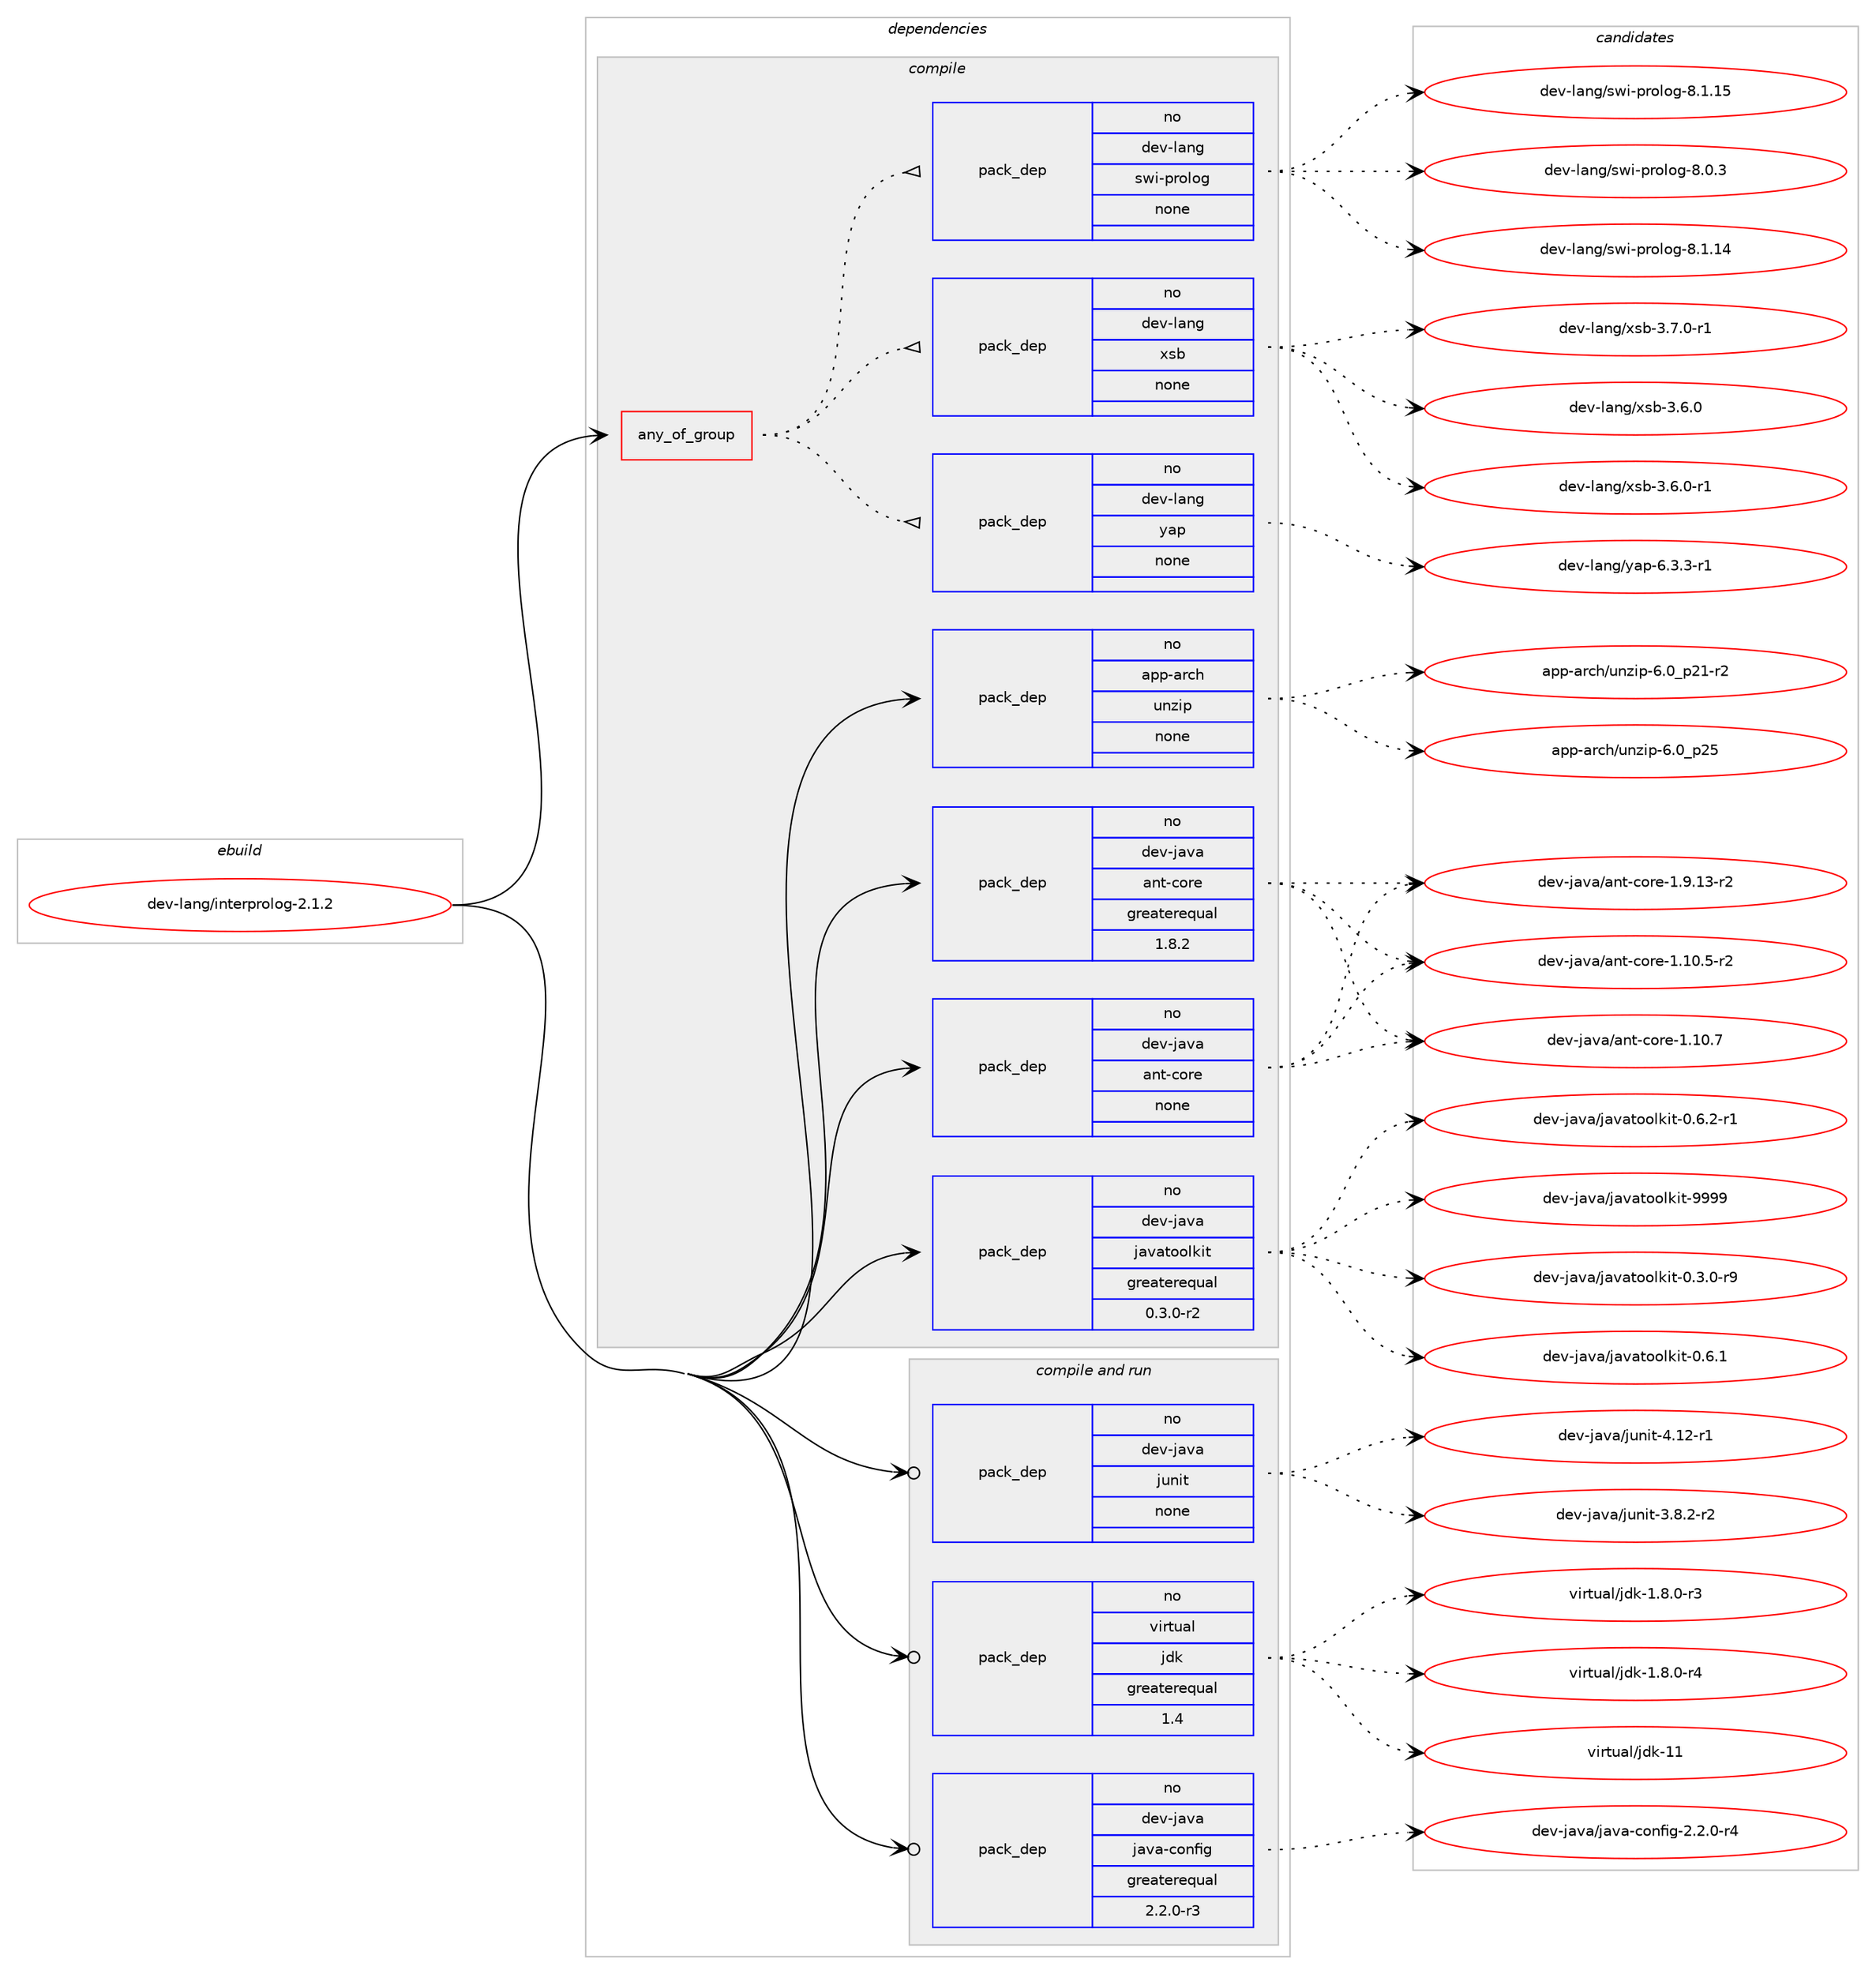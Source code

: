 digraph prolog {

# *************
# Graph options
# *************

newrank=true;
concentrate=true;
compound=true;
graph [rankdir=LR,fontname=Helvetica,fontsize=10,ranksep=1.5];#, ranksep=2.5, nodesep=0.2];
edge  [arrowhead=vee];
node  [fontname=Helvetica,fontsize=10];

# **********
# The ebuild
# **********

subgraph cluster_leftcol {
color=gray;
rank=same;
label=<<i>ebuild</i>>;
id [label="dev-lang/interprolog-2.1.2", color=red, width=4, href="../dev-lang/interprolog-2.1.2.svg"];
}

# ****************
# The dependencies
# ****************

subgraph cluster_midcol {
color=gray;
label=<<i>dependencies</i>>;
subgraph cluster_compile {
fillcolor="#eeeeee";
style=filled;
label=<<i>compile</i>>;
subgraph any10857 {
dependency558470 [label=<<TABLE BORDER="0" CELLBORDER="1" CELLSPACING="0" CELLPADDING="4"><TR><TD CELLPADDING="10">any_of_group</TD></TR></TABLE>>, shape=none, color=red];subgraph pack417389 {
dependency558471 [label=<<TABLE BORDER="0" CELLBORDER="1" CELLSPACING="0" CELLPADDING="4" WIDTH="220"><TR><TD ROWSPAN="6" CELLPADDING="30">pack_dep</TD></TR><TR><TD WIDTH="110">no</TD></TR><TR><TD>dev-lang</TD></TR><TR><TD>xsb</TD></TR><TR><TD>none</TD></TR><TR><TD></TD></TR></TABLE>>, shape=none, color=blue];
}
dependency558470:e -> dependency558471:w [weight=20,style="dotted",arrowhead="oinv"];
subgraph pack417390 {
dependency558472 [label=<<TABLE BORDER="0" CELLBORDER="1" CELLSPACING="0" CELLPADDING="4" WIDTH="220"><TR><TD ROWSPAN="6" CELLPADDING="30">pack_dep</TD></TR><TR><TD WIDTH="110">no</TD></TR><TR><TD>dev-lang</TD></TR><TR><TD>swi-prolog</TD></TR><TR><TD>none</TD></TR><TR><TD></TD></TR></TABLE>>, shape=none, color=blue];
}
dependency558470:e -> dependency558472:w [weight=20,style="dotted",arrowhead="oinv"];
subgraph pack417391 {
dependency558473 [label=<<TABLE BORDER="0" CELLBORDER="1" CELLSPACING="0" CELLPADDING="4" WIDTH="220"><TR><TD ROWSPAN="6" CELLPADDING="30">pack_dep</TD></TR><TR><TD WIDTH="110">no</TD></TR><TR><TD>dev-lang</TD></TR><TR><TD>yap</TD></TR><TR><TD>none</TD></TR><TR><TD></TD></TR></TABLE>>, shape=none, color=blue];
}
dependency558470:e -> dependency558473:w [weight=20,style="dotted",arrowhead="oinv"];
}
id:e -> dependency558470:w [weight=20,style="solid",arrowhead="vee"];
subgraph pack417392 {
dependency558474 [label=<<TABLE BORDER="0" CELLBORDER="1" CELLSPACING="0" CELLPADDING="4" WIDTH="220"><TR><TD ROWSPAN="6" CELLPADDING="30">pack_dep</TD></TR><TR><TD WIDTH="110">no</TD></TR><TR><TD>app-arch</TD></TR><TR><TD>unzip</TD></TR><TR><TD>none</TD></TR><TR><TD></TD></TR></TABLE>>, shape=none, color=blue];
}
id:e -> dependency558474:w [weight=20,style="solid",arrowhead="vee"];
subgraph pack417393 {
dependency558475 [label=<<TABLE BORDER="0" CELLBORDER="1" CELLSPACING="0" CELLPADDING="4" WIDTH="220"><TR><TD ROWSPAN="6" CELLPADDING="30">pack_dep</TD></TR><TR><TD WIDTH="110">no</TD></TR><TR><TD>dev-java</TD></TR><TR><TD>ant-core</TD></TR><TR><TD>greaterequal</TD></TR><TR><TD>1.8.2</TD></TR></TABLE>>, shape=none, color=blue];
}
id:e -> dependency558475:w [weight=20,style="solid",arrowhead="vee"];
subgraph pack417394 {
dependency558476 [label=<<TABLE BORDER="0" CELLBORDER="1" CELLSPACING="0" CELLPADDING="4" WIDTH="220"><TR><TD ROWSPAN="6" CELLPADDING="30">pack_dep</TD></TR><TR><TD WIDTH="110">no</TD></TR><TR><TD>dev-java</TD></TR><TR><TD>ant-core</TD></TR><TR><TD>none</TD></TR><TR><TD></TD></TR></TABLE>>, shape=none, color=blue];
}
id:e -> dependency558476:w [weight=20,style="solid",arrowhead="vee"];
subgraph pack417395 {
dependency558477 [label=<<TABLE BORDER="0" CELLBORDER="1" CELLSPACING="0" CELLPADDING="4" WIDTH="220"><TR><TD ROWSPAN="6" CELLPADDING="30">pack_dep</TD></TR><TR><TD WIDTH="110">no</TD></TR><TR><TD>dev-java</TD></TR><TR><TD>javatoolkit</TD></TR><TR><TD>greaterequal</TD></TR><TR><TD>0.3.0-r2</TD></TR></TABLE>>, shape=none, color=blue];
}
id:e -> dependency558477:w [weight=20,style="solid",arrowhead="vee"];
}
subgraph cluster_compileandrun {
fillcolor="#eeeeee";
style=filled;
label=<<i>compile and run</i>>;
subgraph pack417396 {
dependency558478 [label=<<TABLE BORDER="0" CELLBORDER="1" CELLSPACING="0" CELLPADDING="4" WIDTH="220"><TR><TD ROWSPAN="6" CELLPADDING="30">pack_dep</TD></TR><TR><TD WIDTH="110">no</TD></TR><TR><TD>dev-java</TD></TR><TR><TD>java-config</TD></TR><TR><TD>greaterequal</TD></TR><TR><TD>2.2.0-r3</TD></TR></TABLE>>, shape=none, color=blue];
}
id:e -> dependency558478:w [weight=20,style="solid",arrowhead="odotvee"];
subgraph pack417397 {
dependency558479 [label=<<TABLE BORDER="0" CELLBORDER="1" CELLSPACING="0" CELLPADDING="4" WIDTH="220"><TR><TD ROWSPAN="6" CELLPADDING="30">pack_dep</TD></TR><TR><TD WIDTH="110">no</TD></TR><TR><TD>dev-java</TD></TR><TR><TD>junit</TD></TR><TR><TD>none</TD></TR><TR><TD></TD></TR></TABLE>>, shape=none, color=blue];
}
id:e -> dependency558479:w [weight=20,style="solid",arrowhead="odotvee"];
subgraph pack417398 {
dependency558480 [label=<<TABLE BORDER="0" CELLBORDER="1" CELLSPACING="0" CELLPADDING="4" WIDTH="220"><TR><TD ROWSPAN="6" CELLPADDING="30">pack_dep</TD></TR><TR><TD WIDTH="110">no</TD></TR><TR><TD>virtual</TD></TR><TR><TD>jdk</TD></TR><TR><TD>greaterequal</TD></TR><TR><TD>1.4</TD></TR></TABLE>>, shape=none, color=blue];
}
id:e -> dependency558480:w [weight=20,style="solid",arrowhead="odotvee"];
}
subgraph cluster_run {
fillcolor="#eeeeee";
style=filled;
label=<<i>run</i>>;
}
}

# **************
# The candidates
# **************

subgraph cluster_choices {
rank=same;
color=gray;
label=<<i>candidates</i>>;

subgraph choice417389 {
color=black;
nodesep=1;
choice10010111845108971101034712011598455146544648 [label="dev-lang/xsb-3.6.0", color=red, width=4,href="../dev-lang/xsb-3.6.0.svg"];
choice100101118451089711010347120115984551465446484511449 [label="dev-lang/xsb-3.6.0-r1", color=red, width=4,href="../dev-lang/xsb-3.6.0-r1.svg"];
choice100101118451089711010347120115984551465546484511449 [label="dev-lang/xsb-3.7.0-r1", color=red, width=4,href="../dev-lang/xsb-3.7.0-r1.svg"];
dependency558471:e -> choice10010111845108971101034712011598455146544648:w [style=dotted,weight="100"];
dependency558471:e -> choice100101118451089711010347120115984551465446484511449:w [style=dotted,weight="100"];
dependency558471:e -> choice100101118451089711010347120115984551465546484511449:w [style=dotted,weight="100"];
}
subgraph choice417390 {
color=black;
nodesep=1;
choice10010111845108971101034711511910545112114111108111103455646484651 [label="dev-lang/swi-prolog-8.0.3", color=red, width=4,href="../dev-lang/swi-prolog-8.0.3.svg"];
choice1001011184510897110103471151191054511211411110811110345564649464952 [label="dev-lang/swi-prolog-8.1.14", color=red, width=4,href="../dev-lang/swi-prolog-8.1.14.svg"];
choice1001011184510897110103471151191054511211411110811110345564649464953 [label="dev-lang/swi-prolog-8.1.15", color=red, width=4,href="../dev-lang/swi-prolog-8.1.15.svg"];
dependency558472:e -> choice10010111845108971101034711511910545112114111108111103455646484651:w [style=dotted,weight="100"];
dependency558472:e -> choice1001011184510897110103471151191054511211411110811110345564649464952:w [style=dotted,weight="100"];
dependency558472:e -> choice1001011184510897110103471151191054511211411110811110345564649464953:w [style=dotted,weight="100"];
}
subgraph choice417391 {
color=black;
nodesep=1;
choice100101118451089711010347121971124554465146514511449 [label="dev-lang/yap-6.3.3-r1", color=red, width=4,href="../dev-lang/yap-6.3.3-r1.svg"];
dependency558473:e -> choice100101118451089711010347121971124554465146514511449:w [style=dotted,weight="100"];
}
subgraph choice417392 {
color=black;
nodesep=1;
choice9711211245971149910447117110122105112455446489511250494511450 [label="app-arch/unzip-6.0_p21-r2", color=red, width=4,href="../app-arch/unzip-6.0_p21-r2.svg"];
choice971121124597114991044711711012210511245544648951125053 [label="app-arch/unzip-6.0_p25", color=red, width=4,href="../app-arch/unzip-6.0_p25.svg"];
dependency558474:e -> choice9711211245971149910447117110122105112455446489511250494511450:w [style=dotted,weight="100"];
dependency558474:e -> choice971121124597114991044711711012210511245544648951125053:w [style=dotted,weight="100"];
}
subgraph choice417393 {
color=black;
nodesep=1;
choice10010111845106971189747971101164599111114101454946494846534511450 [label="dev-java/ant-core-1.10.5-r2", color=red, width=4,href="../dev-java/ant-core-1.10.5-r2.svg"];
choice1001011184510697118974797110116459911111410145494649484655 [label="dev-java/ant-core-1.10.7", color=red, width=4,href="../dev-java/ant-core-1.10.7.svg"];
choice10010111845106971189747971101164599111114101454946574649514511450 [label="dev-java/ant-core-1.9.13-r2", color=red, width=4,href="../dev-java/ant-core-1.9.13-r2.svg"];
dependency558475:e -> choice10010111845106971189747971101164599111114101454946494846534511450:w [style=dotted,weight="100"];
dependency558475:e -> choice1001011184510697118974797110116459911111410145494649484655:w [style=dotted,weight="100"];
dependency558475:e -> choice10010111845106971189747971101164599111114101454946574649514511450:w [style=dotted,weight="100"];
}
subgraph choice417394 {
color=black;
nodesep=1;
choice10010111845106971189747971101164599111114101454946494846534511450 [label="dev-java/ant-core-1.10.5-r2", color=red, width=4,href="../dev-java/ant-core-1.10.5-r2.svg"];
choice1001011184510697118974797110116459911111410145494649484655 [label="dev-java/ant-core-1.10.7", color=red, width=4,href="../dev-java/ant-core-1.10.7.svg"];
choice10010111845106971189747971101164599111114101454946574649514511450 [label="dev-java/ant-core-1.9.13-r2", color=red, width=4,href="../dev-java/ant-core-1.9.13-r2.svg"];
dependency558476:e -> choice10010111845106971189747971101164599111114101454946494846534511450:w [style=dotted,weight="100"];
dependency558476:e -> choice1001011184510697118974797110116459911111410145494649484655:w [style=dotted,weight="100"];
dependency558476:e -> choice10010111845106971189747971101164599111114101454946574649514511450:w [style=dotted,weight="100"];
}
subgraph choice417395 {
color=black;
nodesep=1;
choice1001011184510697118974710697118971161111111081071051164548465146484511457 [label="dev-java/javatoolkit-0.3.0-r9", color=red, width=4,href="../dev-java/javatoolkit-0.3.0-r9.svg"];
choice100101118451069711897471069711897116111111108107105116454846544649 [label="dev-java/javatoolkit-0.6.1", color=red, width=4,href="../dev-java/javatoolkit-0.6.1.svg"];
choice1001011184510697118974710697118971161111111081071051164548465446504511449 [label="dev-java/javatoolkit-0.6.2-r1", color=red, width=4,href="../dev-java/javatoolkit-0.6.2-r1.svg"];
choice1001011184510697118974710697118971161111111081071051164557575757 [label="dev-java/javatoolkit-9999", color=red, width=4,href="../dev-java/javatoolkit-9999.svg"];
dependency558477:e -> choice1001011184510697118974710697118971161111111081071051164548465146484511457:w [style=dotted,weight="100"];
dependency558477:e -> choice100101118451069711897471069711897116111111108107105116454846544649:w [style=dotted,weight="100"];
dependency558477:e -> choice1001011184510697118974710697118971161111111081071051164548465446504511449:w [style=dotted,weight="100"];
dependency558477:e -> choice1001011184510697118974710697118971161111111081071051164557575757:w [style=dotted,weight="100"];
}
subgraph choice417396 {
color=black;
nodesep=1;
choice10010111845106971189747106971189745991111101021051034550465046484511452 [label="dev-java/java-config-2.2.0-r4", color=red, width=4,href="../dev-java/java-config-2.2.0-r4.svg"];
dependency558478:e -> choice10010111845106971189747106971189745991111101021051034550465046484511452:w [style=dotted,weight="100"];
}
subgraph choice417397 {
color=black;
nodesep=1;
choice100101118451069711897471061171101051164551465646504511450 [label="dev-java/junit-3.8.2-r2", color=red, width=4,href="../dev-java/junit-3.8.2-r2.svg"];
choice1001011184510697118974710611711010511645524649504511449 [label="dev-java/junit-4.12-r1", color=red, width=4,href="../dev-java/junit-4.12-r1.svg"];
dependency558479:e -> choice100101118451069711897471061171101051164551465646504511450:w [style=dotted,weight="100"];
dependency558479:e -> choice1001011184510697118974710611711010511645524649504511449:w [style=dotted,weight="100"];
}
subgraph choice417398 {
color=black;
nodesep=1;
choice11810511411611797108471061001074549465646484511451 [label="virtual/jdk-1.8.0-r3", color=red, width=4,href="../virtual/jdk-1.8.0-r3.svg"];
choice11810511411611797108471061001074549465646484511452 [label="virtual/jdk-1.8.0-r4", color=red, width=4,href="../virtual/jdk-1.8.0-r4.svg"];
choice1181051141161179710847106100107454949 [label="virtual/jdk-11", color=red, width=4,href="../virtual/jdk-11.svg"];
dependency558480:e -> choice11810511411611797108471061001074549465646484511451:w [style=dotted,weight="100"];
dependency558480:e -> choice11810511411611797108471061001074549465646484511452:w [style=dotted,weight="100"];
dependency558480:e -> choice1181051141161179710847106100107454949:w [style=dotted,weight="100"];
}
}

}
